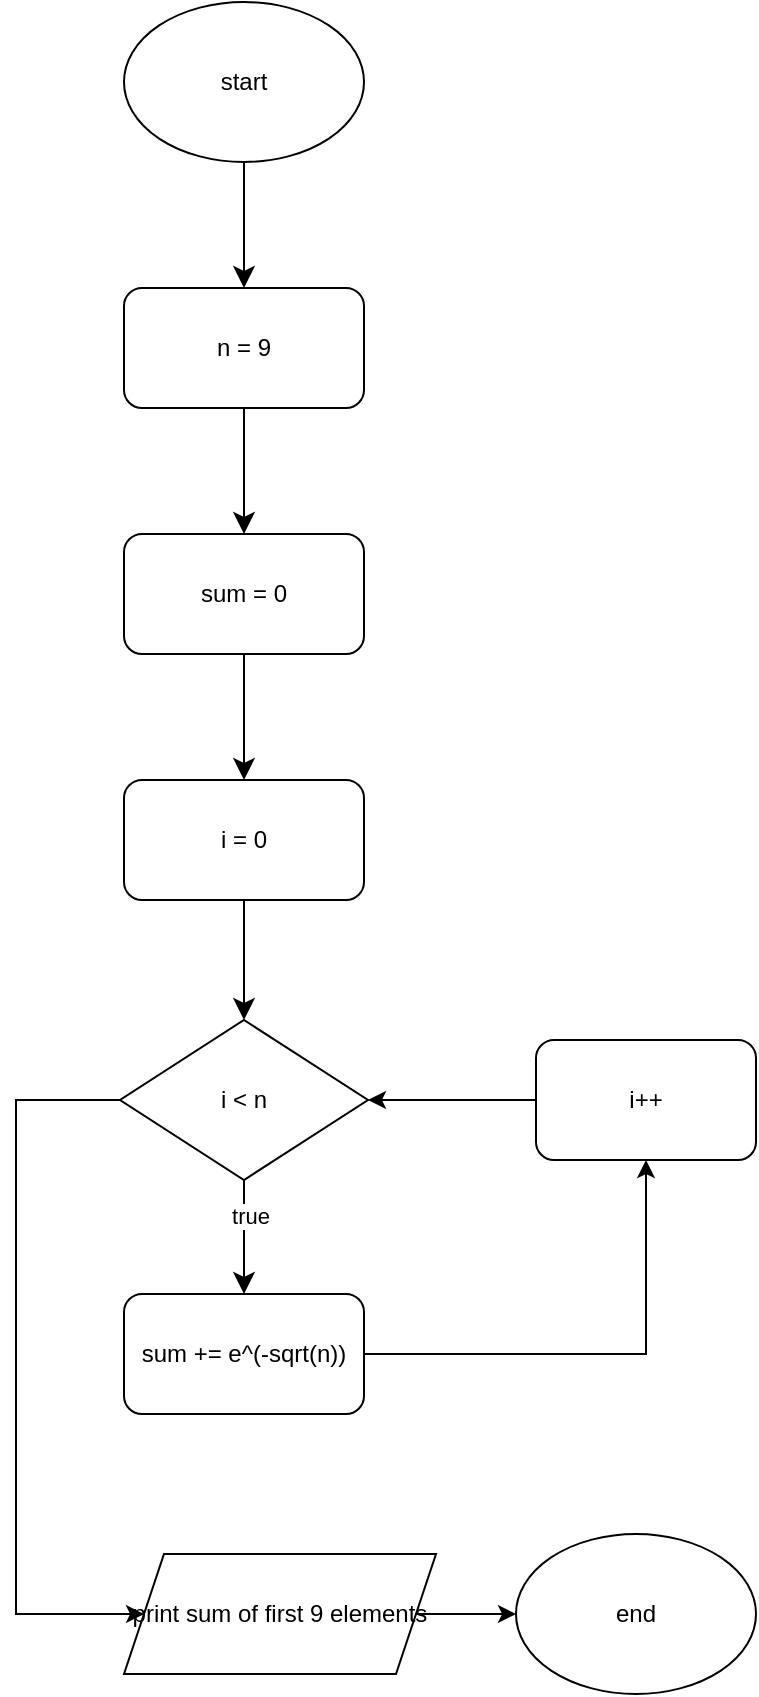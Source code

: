 <mxfile version="24.8.4">
  <diagram name="Page-1" id="RjVsAwF735BtSRa3p-SH">
    <mxGraphModel dx="628" dy="1841" grid="1" gridSize="10" guides="1" tooltips="1" connect="1" arrows="1" fold="1" page="1" pageScale="1" pageWidth="850" pageHeight="1100" math="0" shadow="0">
      <root>
        <mxCell id="0" />
        <mxCell id="1" parent="0" />
        <mxCell id="3378tFnG_1xdTXGyU3gb-1" style="edgeStyle=none;curved=1;rounded=0;orthogonalLoop=1;jettySize=auto;html=1;entryX=0.5;entryY=0;entryDx=0;entryDy=0;fontSize=12;startSize=8;endSize=8;" edge="1" parent="1" source="3378tFnG_1xdTXGyU3gb-2" target="3378tFnG_1xdTXGyU3gb-4">
          <mxGeometry relative="1" as="geometry" />
        </mxCell>
        <mxCell id="3378tFnG_1xdTXGyU3gb-2" value="start" style="ellipse;whiteSpace=wrap;html=1;" vertex="1" parent="1">
          <mxGeometry x="104" y="-136" width="120" height="80" as="geometry" />
        </mxCell>
        <mxCell id="3378tFnG_1xdTXGyU3gb-3" style="edgeStyle=none;curved=1;rounded=0;orthogonalLoop=1;jettySize=auto;html=1;entryX=0.5;entryY=0;entryDx=0;entryDy=0;fontSize=12;startSize=8;endSize=8;" edge="1" parent="1" source="3378tFnG_1xdTXGyU3gb-4" target="3378tFnG_1xdTXGyU3gb-6">
          <mxGeometry relative="1" as="geometry" />
        </mxCell>
        <mxCell id="3378tFnG_1xdTXGyU3gb-4" value="n = 9" style="rounded=1;whiteSpace=wrap;html=1;" vertex="1" parent="1">
          <mxGeometry x="104" y="7" width="120" height="60" as="geometry" />
        </mxCell>
        <mxCell id="3378tFnG_1xdTXGyU3gb-5" style="edgeStyle=none;curved=1;rounded=0;orthogonalLoop=1;jettySize=auto;html=1;entryX=0.5;entryY=0;entryDx=0;entryDy=0;fontSize=12;startSize=8;endSize=8;" edge="1" parent="1" source="3378tFnG_1xdTXGyU3gb-6" target="3378tFnG_1xdTXGyU3gb-8">
          <mxGeometry relative="1" as="geometry" />
        </mxCell>
        <mxCell id="3378tFnG_1xdTXGyU3gb-6" value="sum = 0" style="rounded=1;whiteSpace=wrap;html=1;" vertex="1" parent="1">
          <mxGeometry x="104" y="130" width="120" height="60" as="geometry" />
        </mxCell>
        <mxCell id="3378tFnG_1xdTXGyU3gb-7" style="edgeStyle=none;curved=1;rounded=0;orthogonalLoop=1;jettySize=auto;html=1;entryX=0.5;entryY=0;entryDx=0;entryDy=0;fontSize=12;startSize=8;endSize=8;" edge="1" parent="1" source="3378tFnG_1xdTXGyU3gb-8" target="3378tFnG_1xdTXGyU3gb-10">
          <mxGeometry relative="1" as="geometry" />
        </mxCell>
        <mxCell id="3378tFnG_1xdTXGyU3gb-8" value="i = 0" style="rounded=1;whiteSpace=wrap;html=1;" vertex="1" parent="1">
          <mxGeometry x="104" y="253" width="120" height="60" as="geometry" />
        </mxCell>
        <mxCell id="3378tFnG_1xdTXGyU3gb-12" style="edgeStyle=none;curved=1;rounded=0;orthogonalLoop=1;jettySize=auto;html=1;entryX=0.5;entryY=0;entryDx=0;entryDy=0;fontSize=12;startSize=8;endSize=8;" edge="1" parent="1" source="3378tFnG_1xdTXGyU3gb-10" target="3378tFnG_1xdTXGyU3gb-11">
          <mxGeometry relative="1" as="geometry" />
        </mxCell>
        <mxCell id="3378tFnG_1xdTXGyU3gb-20" value="true" style="edgeLabel;html=1;align=center;verticalAlign=middle;resizable=0;points=[];" vertex="1" connectable="0" parent="3378tFnG_1xdTXGyU3gb-12">
          <mxGeometry x="-0.368" y="3" relative="1" as="geometry">
            <mxPoint as="offset" />
          </mxGeometry>
        </mxCell>
        <mxCell id="3378tFnG_1xdTXGyU3gb-22" style="edgeStyle=orthogonalEdgeStyle;rounded=0;orthogonalLoop=1;jettySize=auto;html=1;exitX=0;exitY=0.5;exitDx=0;exitDy=0;entryX=0;entryY=0.5;entryDx=0;entryDy=0;" edge="1" parent="1" source="3378tFnG_1xdTXGyU3gb-10" target="3378tFnG_1xdTXGyU3gb-21">
          <mxGeometry relative="1" as="geometry">
            <Array as="points">
              <mxPoint x="50" y="413" />
              <mxPoint x="50" y="670" />
            </Array>
          </mxGeometry>
        </mxCell>
        <mxCell id="3378tFnG_1xdTXGyU3gb-10" value="i &amp;lt; n" style="rhombus;whiteSpace=wrap;html=1;" vertex="1" parent="1">
          <mxGeometry x="102" y="373" width="124" height="80" as="geometry" />
        </mxCell>
        <mxCell id="3378tFnG_1xdTXGyU3gb-18" style="edgeStyle=orthogonalEdgeStyle;rounded=0;orthogonalLoop=1;jettySize=auto;html=1;exitX=1;exitY=0.5;exitDx=0;exitDy=0;entryX=0.5;entryY=1;entryDx=0;entryDy=0;" edge="1" parent="1" source="3378tFnG_1xdTXGyU3gb-11" target="3378tFnG_1xdTXGyU3gb-13">
          <mxGeometry relative="1" as="geometry" />
        </mxCell>
        <mxCell id="3378tFnG_1xdTXGyU3gb-11" value="sum += e^(-sqrt(n))" style="rounded=1;whiteSpace=wrap;html=1;" vertex="1" parent="1">
          <mxGeometry x="104" y="510" width="120" height="60" as="geometry" />
        </mxCell>
        <mxCell id="3378tFnG_1xdTXGyU3gb-19" style="edgeStyle=orthogonalEdgeStyle;rounded=0;orthogonalLoop=1;jettySize=auto;html=1;entryX=1;entryY=0.5;entryDx=0;entryDy=0;" edge="1" parent="1" source="3378tFnG_1xdTXGyU3gb-13" target="3378tFnG_1xdTXGyU3gb-10">
          <mxGeometry relative="1" as="geometry" />
        </mxCell>
        <mxCell id="3378tFnG_1xdTXGyU3gb-13" value="i++" style="rounded=1;whiteSpace=wrap;html=1;" vertex="1" parent="1">
          <mxGeometry x="310" y="383" width="110" height="60" as="geometry" />
        </mxCell>
        <mxCell id="3378tFnG_1xdTXGyU3gb-25" style="edgeStyle=orthogonalEdgeStyle;rounded=0;orthogonalLoop=1;jettySize=auto;html=1;entryX=0;entryY=0.5;entryDx=0;entryDy=0;" edge="1" parent="1" source="3378tFnG_1xdTXGyU3gb-21" target="3378tFnG_1xdTXGyU3gb-24">
          <mxGeometry relative="1" as="geometry" />
        </mxCell>
        <mxCell id="3378tFnG_1xdTXGyU3gb-21" value="print sum of first 9 elements" style="shape=parallelogram;perimeter=parallelogramPerimeter;whiteSpace=wrap;html=1;fixedSize=1;" vertex="1" parent="1">
          <mxGeometry x="104" y="640" width="156" height="60" as="geometry" />
        </mxCell>
        <mxCell id="3378tFnG_1xdTXGyU3gb-24" value="end" style="ellipse;whiteSpace=wrap;html=1;" vertex="1" parent="1">
          <mxGeometry x="300" y="630" width="120" height="80" as="geometry" />
        </mxCell>
      </root>
    </mxGraphModel>
  </diagram>
</mxfile>
